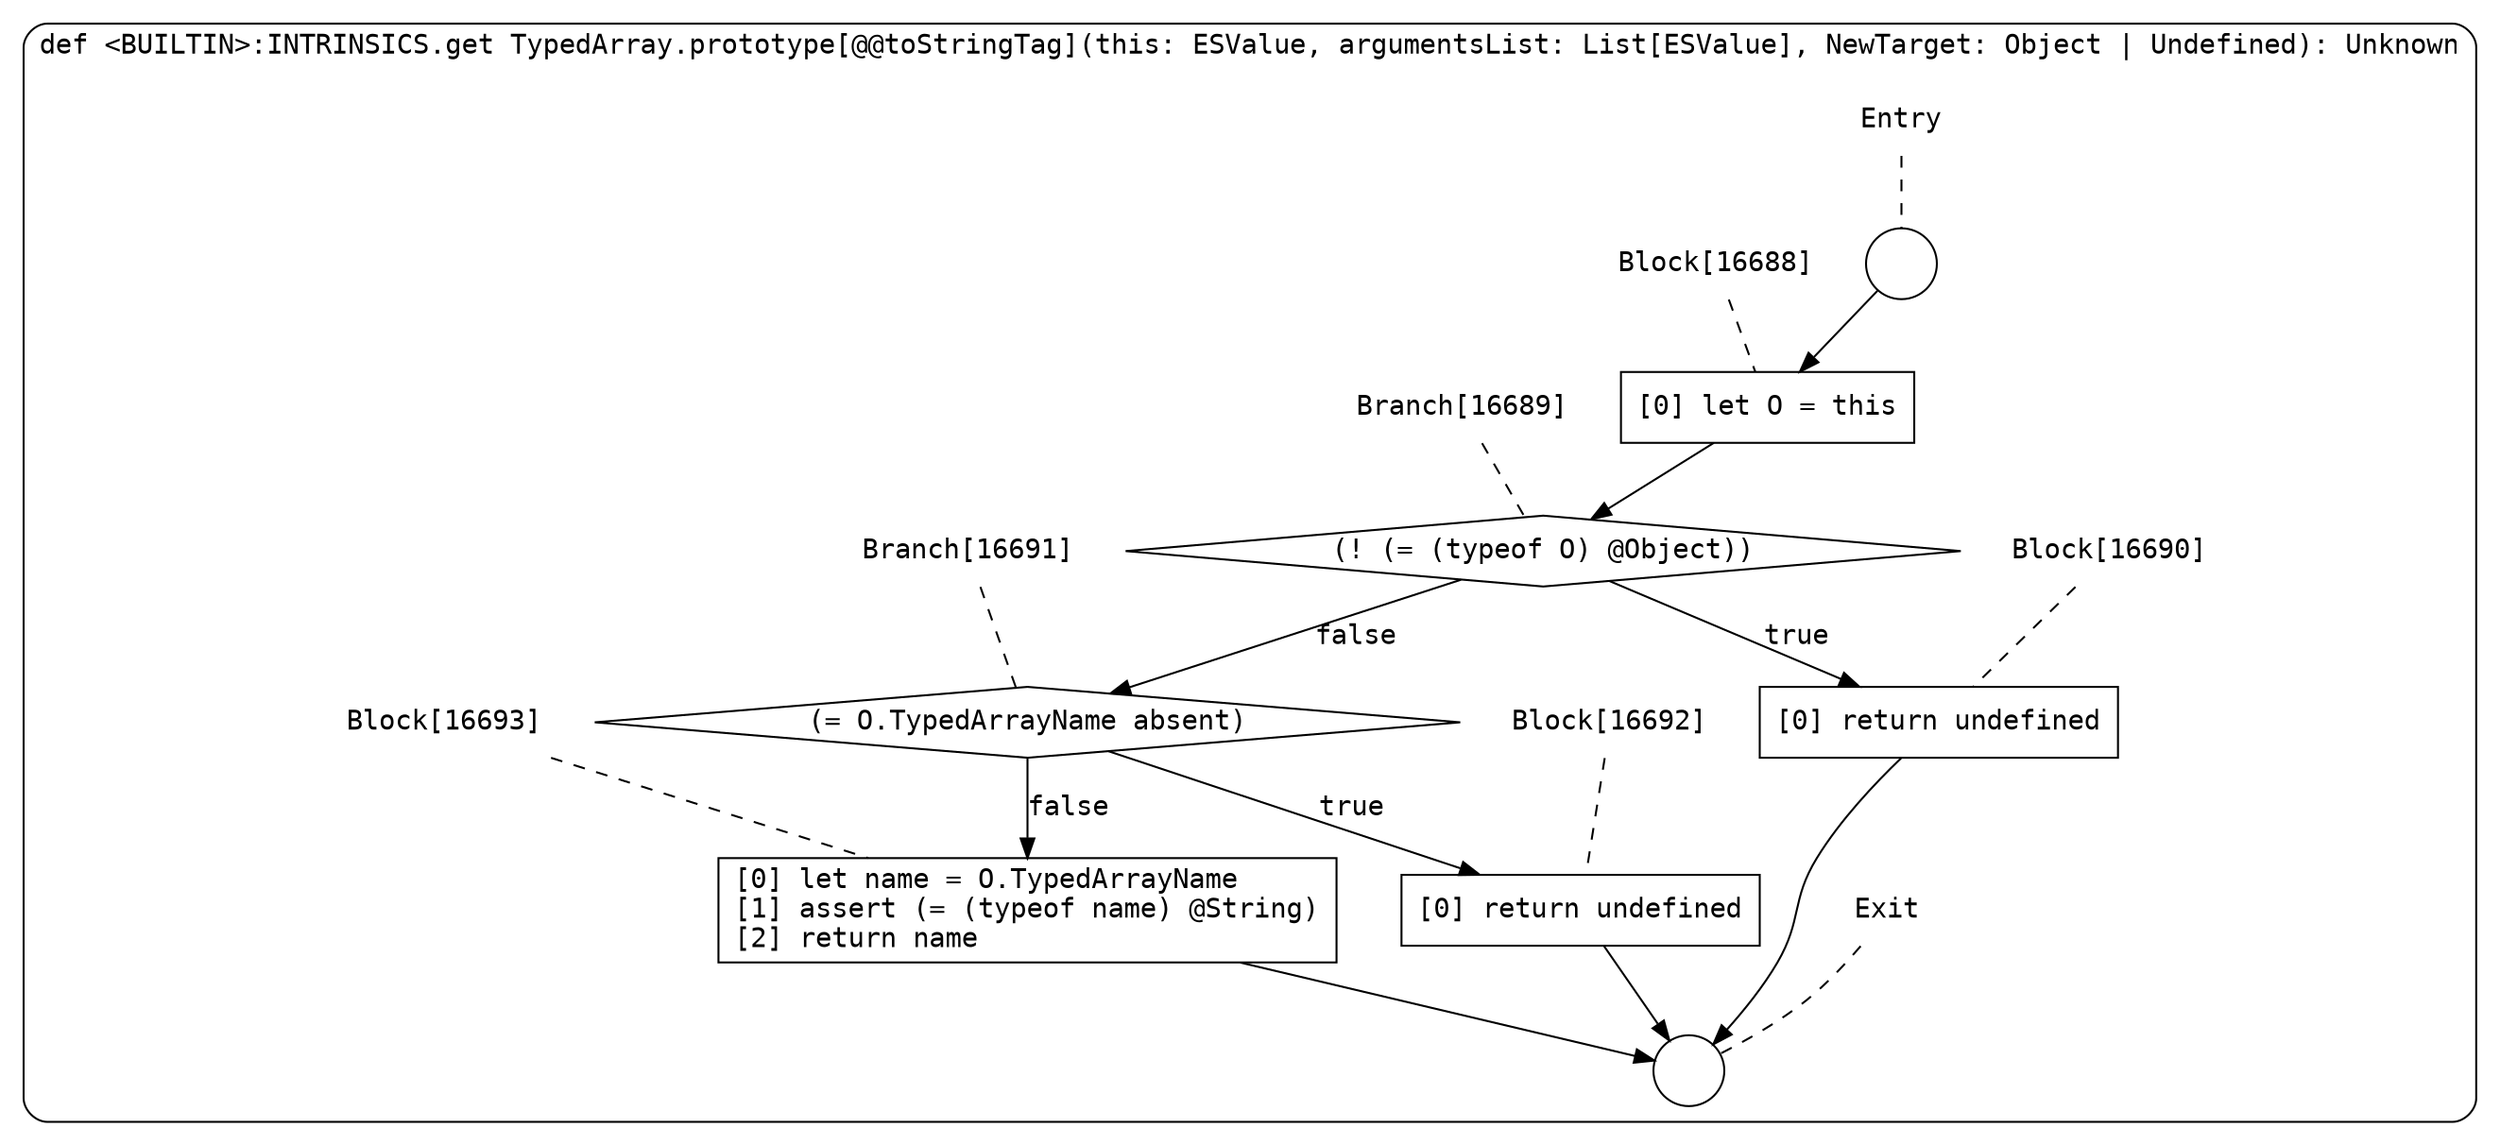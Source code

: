 digraph {
  graph [fontname = "Consolas"]
  node [fontname = "Consolas"]
  edge [fontname = "Consolas"]
  subgraph cluster2419 {
    label = "def <BUILTIN>:INTRINSICS.get TypedArray.prototype[@@toStringTag](this: ESValue, argumentsList: List[ESValue], NewTarget: Object | Undefined): Unknown"
    style = rounded
    cluster2419_entry_name [shape=none, label=<<font color="black">Entry</font>>]
    cluster2419_entry_name -> cluster2419_entry [arrowhead=none, color="black", style=dashed]
    cluster2419_entry [shape=circle label=" " color="black" fillcolor="white" style=filled]
    cluster2419_entry -> node16688 [color="black"]
    cluster2419_exit_name [shape=none, label=<<font color="black">Exit</font>>]
    cluster2419_exit_name -> cluster2419_exit [arrowhead=none, color="black", style=dashed]
    cluster2419_exit [shape=circle label=" " color="black" fillcolor="white" style=filled]
    node16688_name [shape=none, label=<<font color="black">Block[16688]</font>>]
    node16688_name -> node16688 [arrowhead=none, color="black", style=dashed]
    node16688 [shape=box, label=<<font color="black">[0] let O = this<BR ALIGN="LEFT"/></font>> color="black" fillcolor="white", style=filled]
    node16688 -> node16689 [color="black"]
    node16689_name [shape=none, label=<<font color="black">Branch[16689]</font>>]
    node16689_name -> node16689 [arrowhead=none, color="black", style=dashed]
    node16689 [shape=diamond, label=<<font color="black">(! (= (typeof O) @Object))</font>> color="black" fillcolor="white", style=filled]
    node16689 -> node16690 [label=<<font color="black">true</font>> color="black"]
    node16689 -> node16691 [label=<<font color="black">false</font>> color="black"]
    node16690_name [shape=none, label=<<font color="black">Block[16690]</font>>]
    node16690_name -> node16690 [arrowhead=none, color="black", style=dashed]
    node16690 [shape=box, label=<<font color="black">[0] return undefined<BR ALIGN="LEFT"/></font>> color="black" fillcolor="white", style=filled]
    node16690 -> cluster2419_exit [color="black"]
    node16691_name [shape=none, label=<<font color="black">Branch[16691]</font>>]
    node16691_name -> node16691 [arrowhead=none, color="black", style=dashed]
    node16691 [shape=diamond, label=<<font color="black">(= O.TypedArrayName absent)</font>> color="black" fillcolor="white", style=filled]
    node16691 -> node16692 [label=<<font color="black">true</font>> color="black"]
    node16691 -> node16693 [label=<<font color="black">false</font>> color="black"]
    node16692_name [shape=none, label=<<font color="black">Block[16692]</font>>]
    node16692_name -> node16692 [arrowhead=none, color="black", style=dashed]
    node16692 [shape=box, label=<<font color="black">[0] return undefined<BR ALIGN="LEFT"/></font>> color="black" fillcolor="white", style=filled]
    node16692 -> cluster2419_exit [color="black"]
    node16693_name [shape=none, label=<<font color="black">Block[16693]</font>>]
    node16693_name -> node16693 [arrowhead=none, color="black", style=dashed]
    node16693 [shape=box, label=<<font color="black">[0] let name = O.TypedArrayName<BR ALIGN="LEFT"/>[1] assert (= (typeof name) @String)<BR ALIGN="LEFT"/>[2] return name<BR ALIGN="LEFT"/></font>> color="black" fillcolor="white", style=filled]
    node16693 -> cluster2419_exit [color="black"]
  }
}